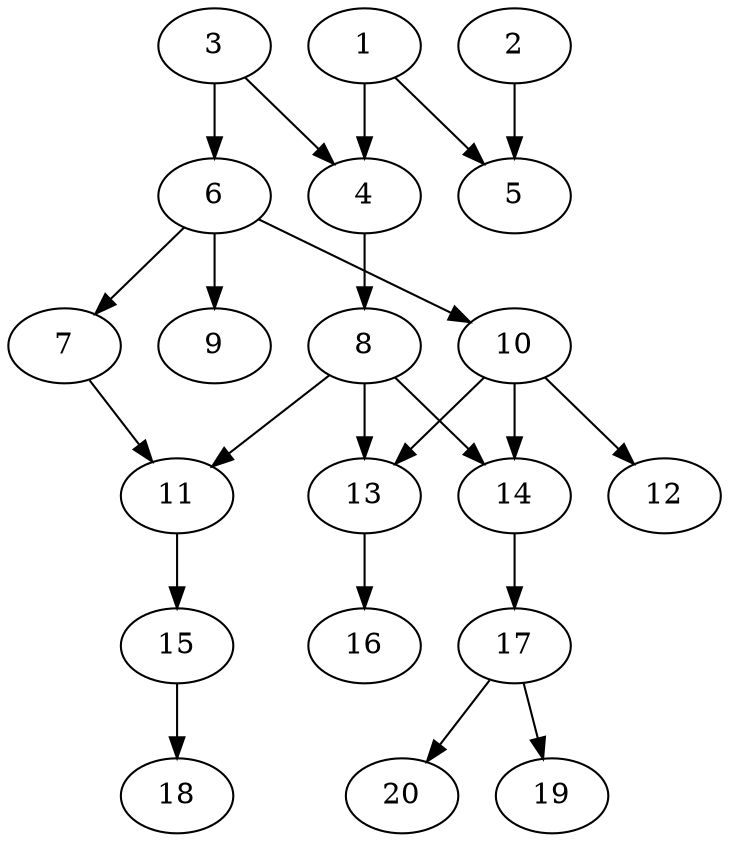 // DAG automatically generated by daggen at Thu Oct  3 13:58:43 2019
// ./daggen --dot -n 20 --ccr 0.4 --fat 0.5 --regular 0.9 --density 0.6 --mindata 5242880 --maxdata 52428800 
digraph G {
  1 [size="111608320", alpha="0.04", expect_size="44643328"] 
  1 -> 4 [size ="44643328"]
  1 -> 5 [size ="44643328"]
  2 [size="61957120", alpha="0.06", expect_size="24782848"] 
  2 -> 5 [size ="24782848"]
  3 [size="31508480", alpha="0.15", expect_size="12603392"] 
  3 -> 4 [size ="12603392"]
  3 -> 6 [size ="12603392"]
  4 [size="36318720", alpha="0.08", expect_size="14527488"] 
  4 -> 8 [size ="14527488"]
  5 [size="93946880", alpha="0.10", expect_size="37578752"] 
  6 [size="53719040", alpha="0.03", expect_size="21487616"] 
  6 -> 7 [size ="21487616"]
  6 -> 9 [size ="21487616"]
  6 -> 10 [size ="21487616"]
  7 [size="58178560", alpha="0.06", expect_size="23271424"] 
  7 -> 11 [size ="23271424"]
  8 [size="70850560", alpha="0.05", expect_size="28340224"] 
  8 -> 11 [size ="28340224"]
  8 -> 13 [size ="28340224"]
  8 -> 14 [size ="28340224"]
  9 [size="90851840", alpha="0.12", expect_size="36340736"] 
  10 [size="33845760", alpha="0.15", expect_size="13538304"] 
  10 -> 12 [size ="13538304"]
  10 -> 13 [size ="13538304"]
  10 -> 14 [size ="13538304"]
  11 [size="128368640", alpha="0.12", expect_size="51347456"] 
  11 -> 15 [size ="51347456"]
  12 [size="34168320", alpha="0.01", expect_size="13667328"] 
  13 [size="71247360", alpha="0.12", expect_size="28498944"] 
  13 -> 16 [size ="28498944"]
  14 [size="42219520", alpha="0.07", expect_size="16887808"] 
  14 -> 17 [size ="16887808"]
  15 [size="86830080", alpha="0.00", expect_size="34732032"] 
  15 -> 18 [size ="34732032"]
  16 [size="26017280", alpha="0.13", expect_size="10406912"] 
  17 [size="45634560", alpha="0.20", expect_size="18253824"] 
  17 -> 19 [size ="18253824"]
  17 -> 20 [size ="18253824"]
  18 [size="79096320", alpha="0.14", expect_size="31638528"] 
  19 [size="110579200", alpha="0.13", expect_size="44231680"] 
  20 [size="61452800", alpha="0.06", expect_size="24581120"] 
}
